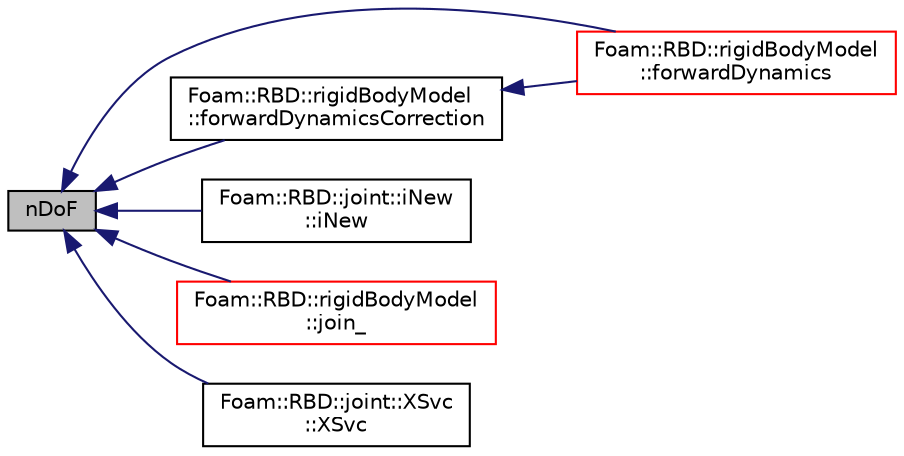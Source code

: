 digraph "nDoF"
{
  bgcolor="transparent";
  edge [fontname="Helvetica",fontsize="10",labelfontname="Helvetica",labelfontsize="10"];
  node [fontname="Helvetica",fontsize="10",shape=record];
  rankdir="LR";
  Node1 [label="nDoF",height=0.2,width=0.4,color="black", fillcolor="grey75", style="filled", fontcolor="black"];
  Node1 -> Node2 [dir="back",color="midnightblue",fontsize="10",style="solid",fontname="Helvetica"];
  Node2 [label="Foam::RBD::rigidBodyModel\l::forwardDynamics",height=0.2,width=0.4,color="red",URL="$a02248.html#aa430870a340cbde0c31830659909d7ef",tooltip="Calculate the joint acceleration qDdot from the joint state q,. "];
  Node1 -> Node3 [dir="back",color="midnightblue",fontsize="10",style="solid",fontname="Helvetica"];
  Node3 [label="Foam::RBD::rigidBodyModel\l::forwardDynamicsCorrection",height=0.2,width=0.4,color="black",URL="$a02248.html#a7edc77890a4c9f3cf0685dd9f5fa8ca3",tooltip="Correct the velocity and acceleration of the bodies in the model. "];
  Node3 -> Node2 [dir="back",color="midnightblue",fontsize="10",style="solid",fontname="Helvetica"];
  Node1 -> Node4 [dir="back",color="midnightblue",fontsize="10",style="solid",fontname="Helvetica"];
  Node4 [label="Foam::RBD::joint::iNew\l::iNew",height=0.2,width=0.4,color="black",URL="$a01076.html#a61955e2a18bf73b73abb256d14ca101a"];
  Node1 -> Node5 [dir="back",color="midnightblue",fontsize="10",style="solid",fontname="Helvetica"];
  Node5 [label="Foam::RBD::rigidBodyModel\l::join_",height=0.2,width=0.4,color="red",URL="$a02248.html#ab5cc3084af83721de12efcfb5457972b",tooltip="Join the given body to the parent with ID parentID via the given. "];
  Node1 -> Node6 [dir="back",color="midnightblue",fontsize="10",style="solid",fontname="Helvetica"];
  Node6 [label="Foam::RBD::joint::XSvc\l::XSvc",height=0.2,width=0.4,color="black",URL="$a02984.html#a260dcf6f5cc39e0b3d149ad4cb5f75c5",tooltip="Null constructor. "];
}

